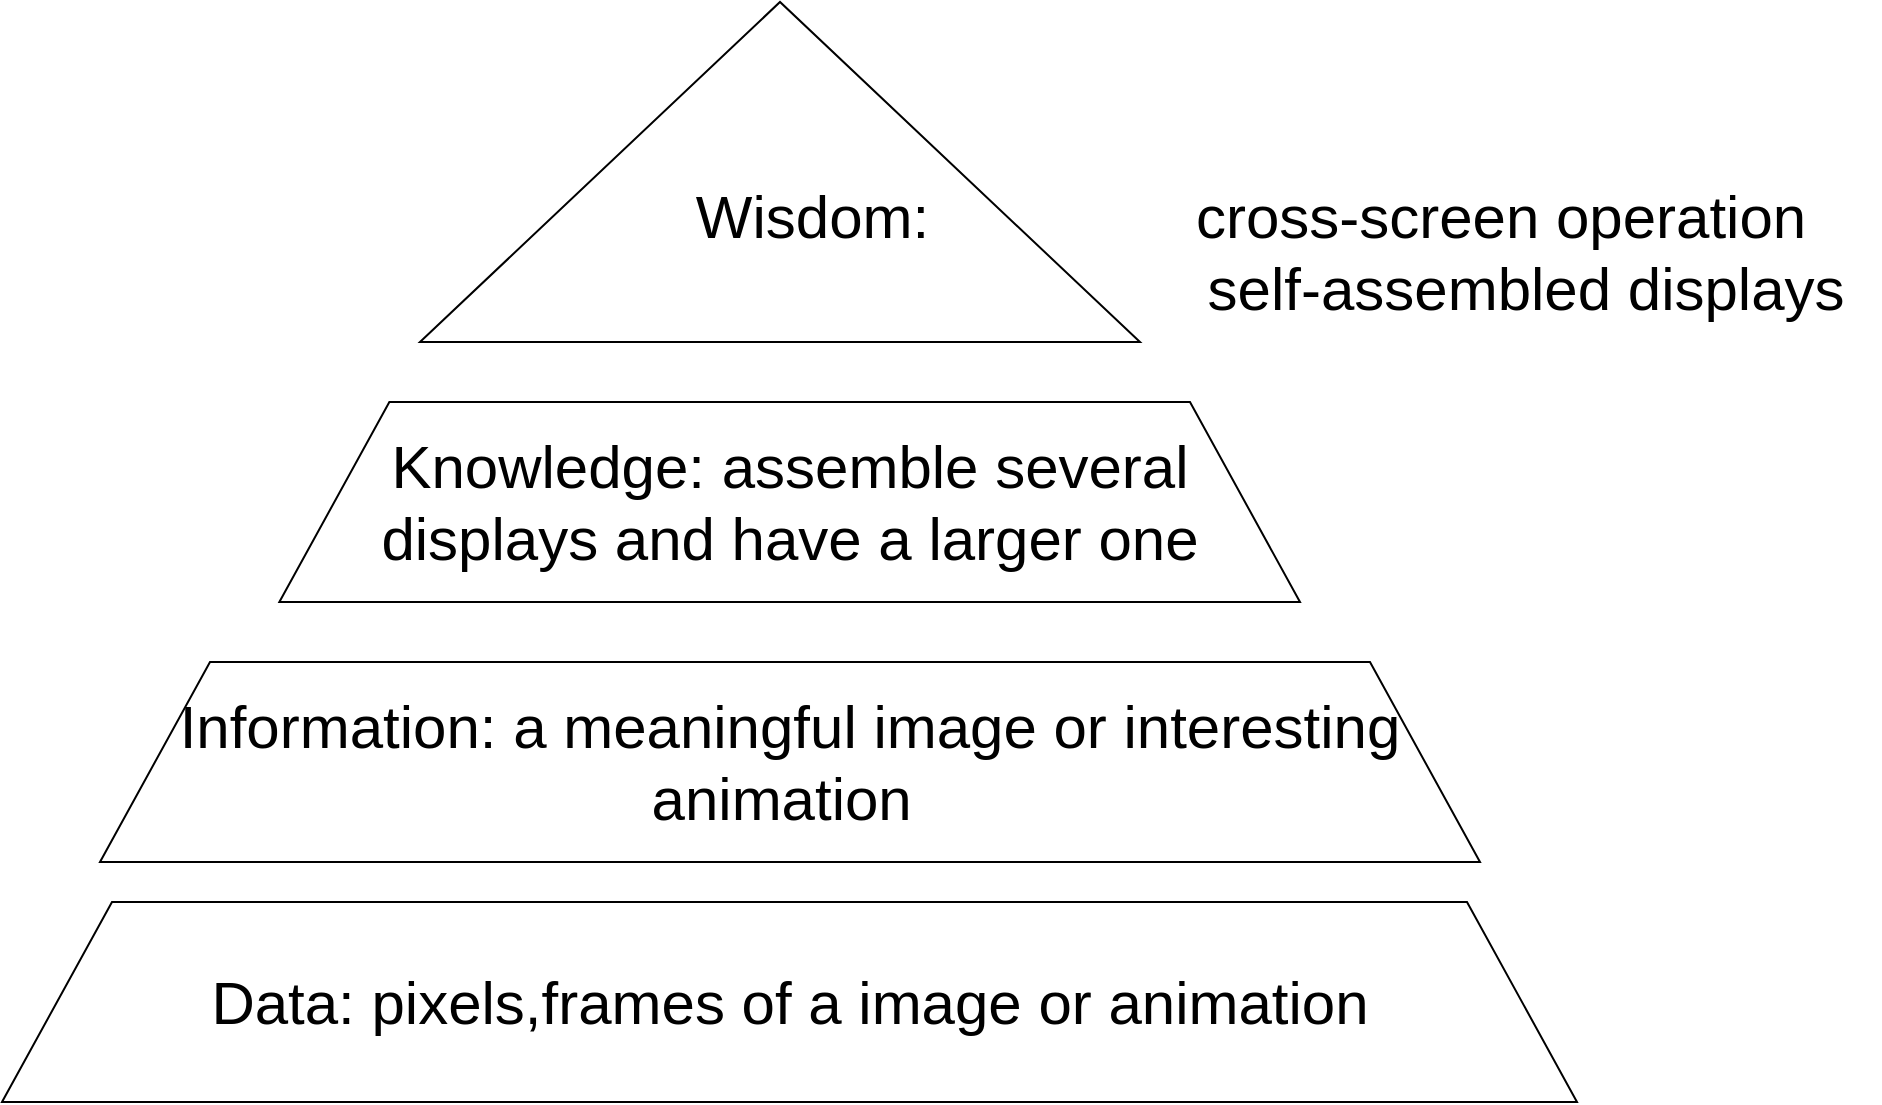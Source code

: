 <mxfile version="24.3.0" type="github">
  <diagram id="07fea595-8f29-1299-0266-81d95cde20df" name="Page-1">
    <mxGraphModel dx="1444" dy="833" grid="1" gridSize="10" guides="1" tooltips="1" connect="1" arrows="1" fold="1" page="1" pageScale="1" pageWidth="1169" pageHeight="827" background="none" math="0" shadow="0">
      <root>
        <mxCell id="0" />
        <mxCell id="1" parent="0" />
        <mxCell id="5aBLiK0-T4Hlb4IrEBBi-657" value="" style="verticalLabelPosition=bottom;verticalAlign=top;html=1;shape=mxgraph.basic.acute_triangle;dx=0.5;" vertex="1" parent="1">
          <mxGeometry x="400" y="90" width="360" height="170" as="geometry" />
        </mxCell>
        <mxCell id="5aBLiK0-T4Hlb4IrEBBi-659" value="&lt;font style=&quot;font-size: 30px;&quot;&gt;Information: a meaningful image or interesting animation&amp;nbsp;&lt;/font&gt;" style="shape=trapezoid;perimeter=trapezoidPerimeter;whiteSpace=wrap;html=1;fixedSize=1;size=55;" vertex="1" parent="1">
          <mxGeometry x="240" y="420" width="690" height="100" as="geometry" />
        </mxCell>
        <mxCell id="5aBLiK0-T4Hlb4IrEBBi-660" value="&lt;font style=&quot;font-size: 30px;&quot;&gt;Data: pixels,frames of a image or animation&lt;/font&gt;" style="shape=trapezoid;perimeter=trapezoidPerimeter;whiteSpace=wrap;html=1;fixedSize=1;size=55;" vertex="1" parent="1">
          <mxGeometry x="191" y="540" width="787.5" height="100" as="geometry" />
        </mxCell>
        <mxCell id="5aBLiK0-T4Hlb4IrEBBi-661" value="&lt;font style=&quot;font-size: 30px;&quot;&gt;Knowledge: assemble several displays and have a larger one&lt;/font&gt;" style="shape=trapezoid;perimeter=trapezoidPerimeter;whiteSpace=wrap;html=1;fixedSize=1;size=55;" vertex="1" parent="1">
          <mxGeometry x="329.68" y="290" width="510.32" height="100" as="geometry" />
        </mxCell>
        <mxCell id="5aBLiK0-T4Hlb4IrEBBi-665" value="&lt;font style=&quot;font-size: 30px;&quot;&gt;Wisdom:&lt;/font&gt;&lt;span style=&quot;font-size: 30px; background-color: initial;&quot;&gt;&amp;nbsp; &amp;nbsp; &amp;nbsp; &amp;nbsp; &amp;nbsp; &amp;nbsp; &amp;nbsp; &amp;nbsp; cross-screen operation&lt;/span&gt;&lt;div&gt;&lt;div&gt;&lt;span style=&quot;font-size: 30px;&quot;&gt;&amp;nbsp; &amp;nbsp; &amp;nbsp; &amp;nbsp; &amp;nbsp; &amp;nbsp; &amp;nbsp; &amp;nbsp; &amp;nbsp; &amp;nbsp; &amp;nbsp; &amp;nbsp; &amp;nbsp; &amp;nbsp; &amp;nbsp; &amp;nbsp; &amp;nbsp; self-assembled displays&amp;nbsp;&lt;/span&gt;&lt;/div&gt;&lt;/div&gt;" style="text;html=1;align=center;verticalAlign=middle;resizable=0;points=[];autosize=1;strokeColor=none;fillColor=none;" vertex="1" parent="1">
          <mxGeometry x="500" y="170" width="630" height="90" as="geometry" />
        </mxCell>
      </root>
    </mxGraphModel>
  </diagram>
</mxfile>
